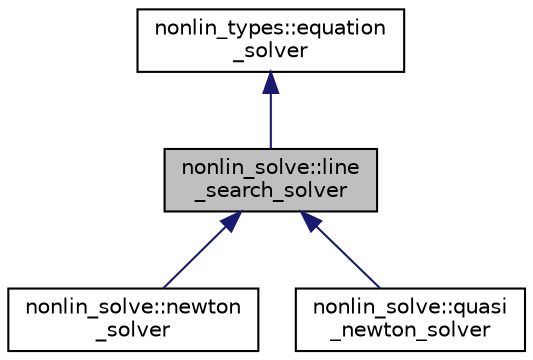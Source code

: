 digraph "nonlin_solve::line_search_solver"
{
  edge [fontname="Helvetica",fontsize="10",labelfontname="Helvetica",labelfontsize="10"];
  node [fontname="Helvetica",fontsize="10",shape=record];
  Node0 [label="nonlin_solve::line\l_search_solver",height=0.2,width=0.4,color="black", fillcolor="grey75", style="filled", fontcolor="black"];
  Node1 -> Node0 [dir="back",color="midnightblue",fontsize="10",style="solid",fontname="Helvetica"];
  Node1 [label="nonlin_types::equation\l_solver",height=0.2,width=0.4,color="black", fillcolor="white", style="filled",URL="$structnonlin__types_1_1equation__solver.html",tooltip="A base class for various solvers of nonlinear systems of equations. "];
  Node0 -> Node2 [dir="back",color="midnightblue",fontsize="10",style="solid",fontname="Helvetica"];
  Node2 [label="nonlin_solve::newton\l_solver",height=0.2,width=0.4,color="black", fillcolor="white", style="filled",URL="$structnonlin__solve_1_1newton__solver.html",tooltip="Defines a Newton solver. "];
  Node0 -> Node3 [dir="back",color="midnightblue",fontsize="10",style="solid",fontname="Helvetica"];
  Node3 [label="nonlin_solve::quasi\l_newton_solver",height=0.2,width=0.4,color="black", fillcolor="white", style="filled",URL="$structnonlin__solve_1_1quasi__newton__solver.html",tooltip="Defines a quasi-Newton type solver based upon Broyden&#39;s method. "];
}
